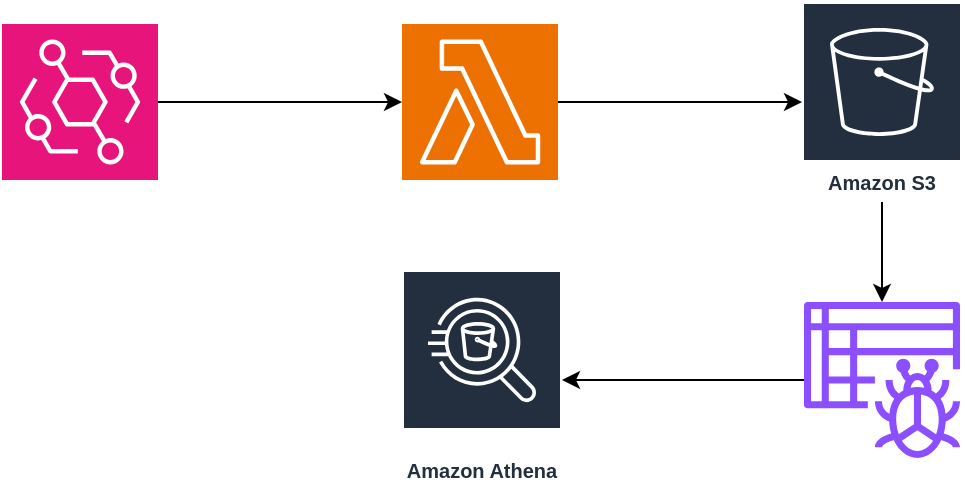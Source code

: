 <mxfile version="24.2.2" type="github">
  <diagram name="Page-1" id="pSZh2NUHSfGsHw5_vPFt">
    <mxGraphModel dx="1050" dy="557" grid="1" gridSize="10" guides="1" tooltips="1" connect="1" arrows="1" fold="1" page="1" pageScale="1" pageWidth="850" pageHeight="1100" math="0" shadow="0">
      <root>
        <mxCell id="0" />
        <mxCell id="1" parent="0" />
        <mxCell id="ymltjRuinn17qt5C8Kqf-3" style="edgeStyle=orthogonalEdgeStyle;rounded=0;orthogonalLoop=1;jettySize=auto;html=1;" edge="1" parent="1" source="ymltjRuinn17qt5C8Kqf-1" target="ymltjRuinn17qt5C8Kqf-2">
          <mxGeometry relative="1" as="geometry" />
        </mxCell>
        <mxCell id="ymltjRuinn17qt5C8Kqf-1" value="" style="sketch=0;points=[[0,0,0],[0.25,0,0],[0.5,0,0],[0.75,0,0],[1,0,0],[0,1,0],[0.25,1,0],[0.5,1,0],[0.75,1,0],[1,1,0],[0,0.25,0],[0,0.5,0],[0,0.75,0],[1,0.25,0],[1,0.5,0],[1,0.75,0]];outlineConnect=0;fontColor=#232F3E;fillColor=#E7157B;strokeColor=#ffffff;dashed=0;verticalLabelPosition=bottom;verticalAlign=top;align=center;html=1;fontSize=12;fontStyle=0;aspect=fixed;shape=mxgraph.aws4.resourceIcon;resIcon=mxgraph.aws4.eventbridge;" vertex="1" parent="1">
          <mxGeometry x="160" y="251" width="78" height="78" as="geometry" />
        </mxCell>
        <mxCell id="ymltjRuinn17qt5C8Kqf-5" style="edgeStyle=orthogonalEdgeStyle;rounded=0;orthogonalLoop=1;jettySize=auto;html=1;" edge="1" parent="1" source="ymltjRuinn17qt5C8Kqf-2" target="ymltjRuinn17qt5C8Kqf-4">
          <mxGeometry relative="1" as="geometry" />
        </mxCell>
        <mxCell id="ymltjRuinn17qt5C8Kqf-2" value="" style="sketch=0;points=[[0,0,0],[0.25,0,0],[0.5,0,0],[0.75,0,0],[1,0,0],[0,1,0],[0.25,1,0],[0.5,1,0],[0.75,1,0],[1,1,0],[0,0.25,0],[0,0.5,0],[0,0.75,0],[1,0.25,0],[1,0.5,0],[1,0.75,0]];outlineConnect=0;fontColor=#232F3E;fillColor=#ED7100;strokeColor=#ffffff;dashed=0;verticalLabelPosition=bottom;verticalAlign=top;align=center;html=1;fontSize=12;fontStyle=0;aspect=fixed;shape=mxgraph.aws4.resourceIcon;resIcon=mxgraph.aws4.lambda;" vertex="1" parent="1">
          <mxGeometry x="360" y="251" width="78" height="78" as="geometry" />
        </mxCell>
        <mxCell id="ymltjRuinn17qt5C8Kqf-7" style="edgeStyle=orthogonalEdgeStyle;rounded=0;orthogonalLoop=1;jettySize=auto;html=1;" edge="1" parent="1" source="ymltjRuinn17qt5C8Kqf-4" target="ymltjRuinn17qt5C8Kqf-6">
          <mxGeometry relative="1" as="geometry" />
        </mxCell>
        <mxCell id="ymltjRuinn17qt5C8Kqf-4" value="Amazon S3" style="sketch=0;outlineConnect=0;fontColor=#232F3E;gradientColor=none;strokeColor=#ffffff;fillColor=#232F3E;dashed=0;verticalLabelPosition=middle;verticalAlign=bottom;align=center;html=1;whiteSpace=wrap;fontSize=10;fontStyle=1;spacing=3;shape=mxgraph.aws4.productIcon;prIcon=mxgraph.aws4.s3;" vertex="1" parent="1">
          <mxGeometry x="560" y="240" width="80" height="100" as="geometry" />
        </mxCell>
        <mxCell id="ymltjRuinn17qt5C8Kqf-9" style="edgeStyle=orthogonalEdgeStyle;rounded=0;orthogonalLoop=1;jettySize=auto;html=1;" edge="1" parent="1" source="ymltjRuinn17qt5C8Kqf-6" target="ymltjRuinn17qt5C8Kqf-8">
          <mxGeometry relative="1" as="geometry" />
        </mxCell>
        <mxCell id="ymltjRuinn17qt5C8Kqf-6" value="" style="sketch=0;outlineConnect=0;fontColor=#232F3E;gradientColor=none;fillColor=#8C4FFF;strokeColor=none;dashed=0;verticalLabelPosition=bottom;verticalAlign=top;align=center;html=1;fontSize=12;fontStyle=0;aspect=fixed;pointerEvents=1;shape=mxgraph.aws4.glue_crawlers;" vertex="1" parent="1">
          <mxGeometry x="561" y="390" width="78" height="78" as="geometry" />
        </mxCell>
        <mxCell id="ymltjRuinn17qt5C8Kqf-8" value="Amazon Athena" style="sketch=0;outlineConnect=0;fontColor=#232F3E;gradientColor=none;strokeColor=#ffffff;fillColor=#232F3E;dashed=0;verticalLabelPosition=middle;verticalAlign=bottom;align=center;html=1;whiteSpace=wrap;fontSize=10;fontStyle=1;spacing=3;shape=mxgraph.aws4.productIcon;prIcon=mxgraph.aws4.athena;" vertex="1" parent="1">
          <mxGeometry x="360" y="374" width="80" height="110" as="geometry" />
        </mxCell>
      </root>
    </mxGraphModel>
  </diagram>
</mxfile>
